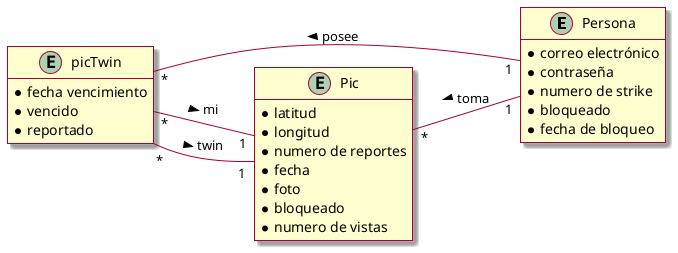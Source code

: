 @startuml
skin rose
hide empty method
left to right direction
entity Persona{
*correo electrónico
 *contraseña
*numero de strike
*bloqueado
*fecha de bloqueo
}
entity Pic{
*latitud
*longitud
*numero de reportes
*fecha
*foto
*bloqueado
*numero de vistas
}
entity picTwin{
* fecha vencimiento
* vencido
* reportado
}


Pic "*"--"1" Persona:< toma
picTwin "*"--"1" Pic:> mi
picTwin "*"--"1" Pic:> twin
picTwin "*"--"1" Persona:< posee
@enduml
